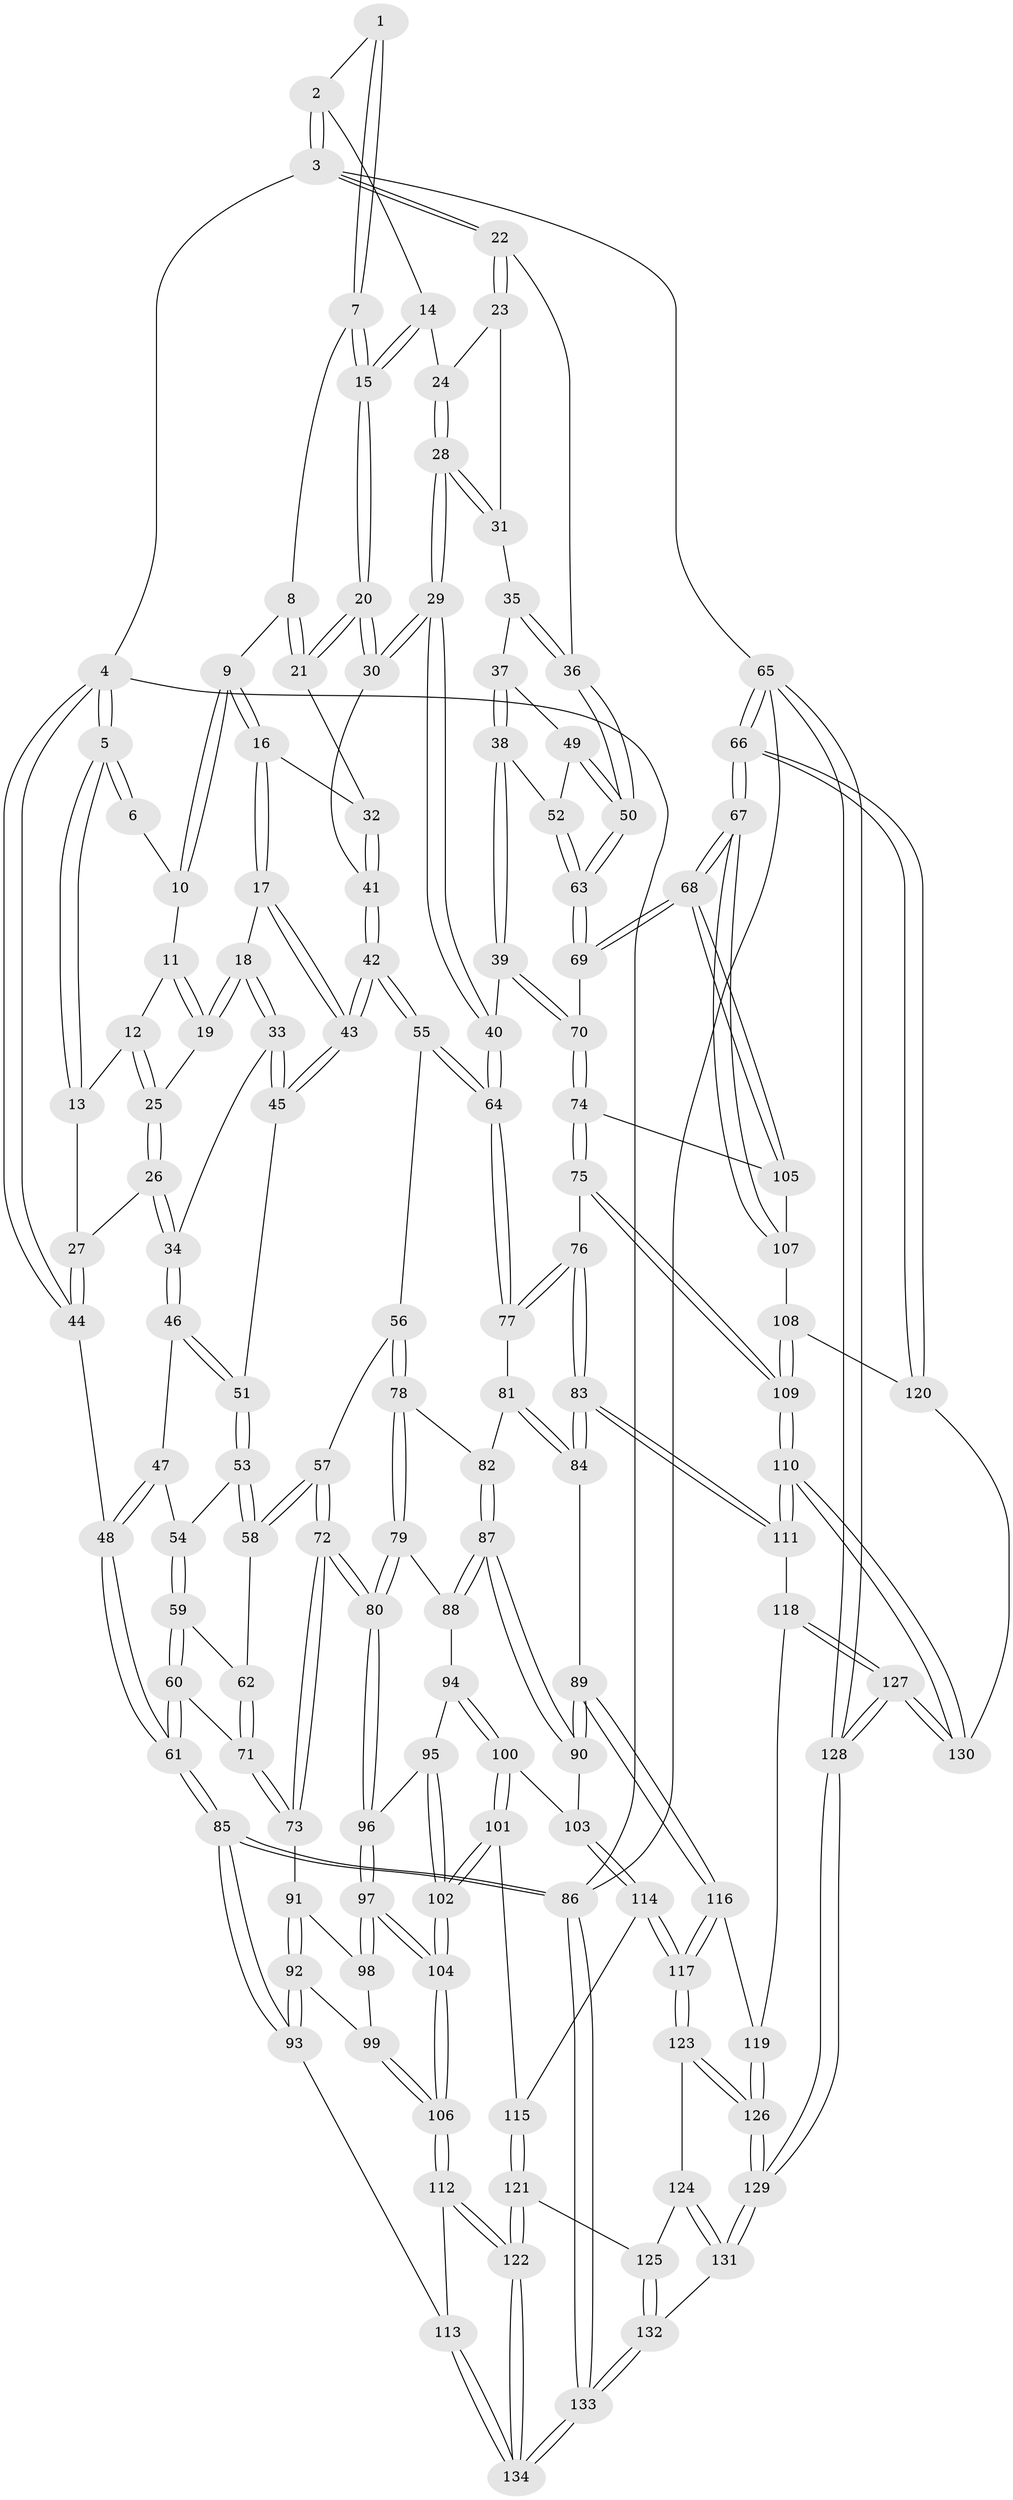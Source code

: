 // Generated by graph-tools (version 1.1) at 2025/00/03/09/25 05:00:29]
// undirected, 134 vertices, 332 edges
graph export_dot {
graph [start="1"]
  node [color=gray90,style=filled];
  1 [pos="+0.5632778800239431+0"];
  2 [pos="+1+0"];
  3 [pos="+1+0"];
  4 [pos="+0+0"];
  5 [pos="+0+0"];
  6 [pos="+0.22460612532431504+0"];
  7 [pos="+0.5684515732300827+0.007373373196198246"];
  8 [pos="+0.5668482062577609+0.010388315970067096"];
  9 [pos="+0.4082275802167974+0.13341907568356318"];
  10 [pos="+0.23357409070106483+0"];
  11 [pos="+0.21649765263012813+0.012372095526637667"];
  12 [pos="+0.1526785853554762+0.11945294727484401"];
  13 [pos="+0.07503225387658895+0.10360441891307492"];
  14 [pos="+0.8018859470387024+0.0927625229282629"];
  15 [pos="+0.7437384644636158+0.11642922361985766"];
  16 [pos="+0.3941884552847834+0.16344700465203174"];
  17 [pos="+0.3697048731273619+0.18197928889124967"];
  18 [pos="+0.35914179214501185+0.18161276955692085"];
  19 [pos="+0.30547597864010556+0.15466795932472727"];
  20 [pos="+0.7015616395207962+0.29780036382105696"];
  21 [pos="+0.5829150198837824+0.18666739702469426"];
  22 [pos="+1+0"];
  23 [pos="+0.8955952679801198+0.15207215821535983"];
  24 [pos="+0.847282696516486+0.12982038708085836"];
  25 [pos="+0.16727692745592884+0.18350046376689133"];
  26 [pos="+0.15649224051811314+0.2205051653645154"];
  27 [pos="+0.026872447226378837+0.2157149872743874"];
  28 [pos="+0.8049183836922135+0.2884293450207297"];
  29 [pos="+0.7232413077280344+0.3711546658558037"];
  30 [pos="+0.7183300891870146+0.3679875880728593"];
  31 [pos="+0.8991368978039845+0.22458730661201995"];
  32 [pos="+0.5037941839925938+0.22780876704931197"];
  33 [pos="+0.239831420082559+0.2758569346887952"];
  34 [pos="+0.17775918411673627+0.274343990699273"];
  35 [pos="+0.9115050176956222+0.232079229720846"];
  36 [pos="+1+0.15579468957616266"];
  37 [pos="+0.9407810888156776+0.2898927599719053"];
  38 [pos="+0.832974251880846+0.420676565570137"];
  39 [pos="+0.7808427304878599+0.44087507220865385"];
  40 [pos="+0.7756942879245198+0.4361294323288687"];
  41 [pos="+0.5195617378988764+0.39830609138425827"];
  42 [pos="+0.4845032425709666+0.4173917753468784"];
  43 [pos="+0.39320356018507957+0.360766895117462"];
  44 [pos="+0+0.32547718832167544"];
  45 [pos="+0.33035034609154595+0.3705453363732299"];
  46 [pos="+0.1698821606655727+0.2928951065932087"];
  47 [pos="+0.1398966062768975+0.34991270425544546"];
  48 [pos="+0+0.3578604838385914"];
  49 [pos="+1+0.2911450078583695"];
  50 [pos="+1+0.21039106566244026"];
  51 [pos="+0.2976780247706038+0.3956942921132864"];
  52 [pos="+0.9013832522090799+0.41217770440153767"];
  53 [pos="+0.25938637601119047+0.4317999299213929"];
  54 [pos="+0.1682178992886647+0.4082128686023216"];
  55 [pos="+0.475717382895935+0.4536709710174088"];
  56 [pos="+0.4014645714893595+0.5441574101618675"];
  57 [pos="+0.2970287326677484+0.5502750087552726"];
  58 [pos="+0.2807973772105405+0.5384316079068396"];
  59 [pos="+0.11553846236492969+0.5114451406217232"];
  60 [pos="+0.0802683501815845+0.5288127715352451"];
  61 [pos="+0+0.5744988421098505"];
  62 [pos="+0.2156080353296095+0.5497352785820352"];
  63 [pos="+1+0.46223079893472374"];
  64 [pos="+0.5640323729616009+0.5832408590167929"];
  65 [pos="+1+1"];
  66 [pos="+1+1"];
  67 [pos="+1+0.9338430323308577"];
  68 [pos="+1+0.733822350732995"];
  69 [pos="+1+0.5589671898618997"];
  70 [pos="+0.8134478984728913+0.5621054344868657"];
  71 [pos="+0.17313926815906572+0.6440986485047259"];
  72 [pos="+0.2725444986895807+0.6882274037953294"];
  73 [pos="+0.17482165067832464+0.6647079422680081"];
  74 [pos="+0.7957090046061547+0.6490942637661115"];
  75 [pos="+0.789052485527245+0.6557685004899879"];
  76 [pos="+0.7371776373558838+0.6785427627436647"];
  77 [pos="+0.5645667923033125+0.5865878700251521"];
  78 [pos="+0.4110675281098938+0.5790620514510645"];
  79 [pos="+0.39987541327055504+0.68636971500202"];
  80 [pos="+0.2831540704158065+0.7046770528324154"];
  81 [pos="+0.5470066798426136+0.6153405292192581"];
  82 [pos="+0.5076613780035054+0.6367119219522999"];
  83 [pos="+0.6300952360131287+0.7711279598771151"];
  84 [pos="+0.6036721832128256+0.7655897395689019"];
  85 [pos="+0+0.7266749637239033"];
  86 [pos="+0+1"];
  87 [pos="+0.479044848901442+0.7328136024017443"];
  88 [pos="+0.4018259215836294+0.6882585992225043"];
  89 [pos="+0.5891625404797007+0.766059285208039"];
  90 [pos="+0.4863065528546266+0.7437398736062821"];
  91 [pos="+0.13469565712342582+0.6921197009824926"];
  92 [pos="+0.013118908637274792+0.7207037838771492"];
  93 [pos="+0+0.7301212463960768"];
  94 [pos="+0.3752505501417154+0.774460372971022"];
  95 [pos="+0.36552459378277913+0.7749909364436862"];
  96 [pos="+0.2823698049941361+0.7113674349641069"];
  97 [pos="+0.2626484344643851+0.7742310236550641"];
  98 [pos="+0.17642545057153286+0.7517242858369534"];
  99 [pos="+0.155291929631656+0.7930715841883637"];
  100 [pos="+0.39272326803620883+0.7903330588177441"];
  101 [pos="+0.3086753458219079+0.8525781582278399"];
  102 [pos="+0.30097188501264954+0.8516141915787848"];
  103 [pos="+0.44200350833416235+0.8100239366319284"];
  104 [pos="+0.26203981838030155+0.8537740837622525"];
  105 [pos="+0.9322233918319617+0.7321089073745499"];
  106 [pos="+0.2191846983643445+0.9045095811071376"];
  107 [pos="+0.921658700537493+0.8544623514648964"];
  108 [pos="+0.9203527309557545+0.8557264719619075"];
  109 [pos="+0.8176797415716739+0.8969478798680358"];
  110 [pos="+0.7918223848980364+0.9462304745229525"];
  111 [pos="+0.6314226655186911+0.7782995659208332"];
  112 [pos="+0.21453218505051266+0.9138565346170328"];
  113 [pos="+0.026391374392790067+0.8482724616966433"];
  114 [pos="+0.43456209586346317+0.8596416430534025"];
  115 [pos="+0.351932390195158+0.8636023651204877"];
  116 [pos="+0.509287540801704+0.8671675454910458"];
  117 [pos="+0.45192719853316565+0.8865101556148947"];
  118 [pos="+0.6105537626606365+0.8791208500691038"];
  119 [pos="+0.5605100005759092+0.8974901849385124"];
  120 [pos="+0.9501216216967163+0.947524853521984"];
  121 [pos="+0.3759929410550816+0.9498345342016747"];
  122 [pos="+0.21615482889839713+0.9327779069123762"];
  123 [pos="+0.452366163006777+0.8917411797843734"];
  124 [pos="+0.4262463204475525+0.9222641315585414"];
  125 [pos="+0.38002043658799295+0.9522021645059384"];
  126 [pos="+0.5104903491535936+0.9629780267260372"];
  127 [pos="+0.7152250572174932+1"];
  128 [pos="+0.7034440984419363+1"];
  129 [pos="+0.5805594038187106+1"];
  130 [pos="+0.7904632509079678+0.9588417997058691"];
  131 [pos="+0.4664331603415504+1"];
  132 [pos="+0.4075125276503274+1"];
  133 [pos="+0.17346336432902018+1"];
  134 [pos="+0.17632932486223024+1"];
  1 -- 2;
  1 -- 7;
  1 -- 7;
  2 -- 3;
  2 -- 3;
  2 -- 14;
  3 -- 4;
  3 -- 22;
  3 -- 22;
  3 -- 65;
  4 -- 5;
  4 -- 5;
  4 -- 44;
  4 -- 44;
  4 -- 86;
  5 -- 6;
  5 -- 6;
  5 -- 13;
  5 -- 13;
  6 -- 10;
  7 -- 8;
  7 -- 15;
  7 -- 15;
  8 -- 9;
  8 -- 21;
  8 -- 21;
  9 -- 10;
  9 -- 10;
  9 -- 16;
  9 -- 16;
  10 -- 11;
  11 -- 12;
  11 -- 19;
  11 -- 19;
  12 -- 13;
  12 -- 25;
  12 -- 25;
  13 -- 27;
  14 -- 15;
  14 -- 15;
  14 -- 24;
  15 -- 20;
  15 -- 20;
  16 -- 17;
  16 -- 17;
  16 -- 32;
  17 -- 18;
  17 -- 43;
  17 -- 43;
  18 -- 19;
  18 -- 19;
  18 -- 33;
  18 -- 33;
  19 -- 25;
  20 -- 21;
  20 -- 21;
  20 -- 30;
  20 -- 30;
  21 -- 32;
  22 -- 23;
  22 -- 23;
  22 -- 36;
  23 -- 24;
  23 -- 31;
  24 -- 28;
  24 -- 28;
  25 -- 26;
  25 -- 26;
  26 -- 27;
  26 -- 34;
  26 -- 34;
  27 -- 44;
  27 -- 44;
  28 -- 29;
  28 -- 29;
  28 -- 31;
  28 -- 31;
  29 -- 30;
  29 -- 30;
  29 -- 40;
  29 -- 40;
  30 -- 41;
  31 -- 35;
  32 -- 41;
  32 -- 41;
  33 -- 34;
  33 -- 45;
  33 -- 45;
  34 -- 46;
  34 -- 46;
  35 -- 36;
  35 -- 36;
  35 -- 37;
  36 -- 50;
  36 -- 50;
  37 -- 38;
  37 -- 38;
  37 -- 49;
  38 -- 39;
  38 -- 39;
  38 -- 52;
  39 -- 40;
  39 -- 70;
  39 -- 70;
  40 -- 64;
  40 -- 64;
  41 -- 42;
  41 -- 42;
  42 -- 43;
  42 -- 43;
  42 -- 55;
  42 -- 55;
  43 -- 45;
  43 -- 45;
  44 -- 48;
  45 -- 51;
  46 -- 47;
  46 -- 51;
  46 -- 51;
  47 -- 48;
  47 -- 48;
  47 -- 54;
  48 -- 61;
  48 -- 61;
  49 -- 50;
  49 -- 50;
  49 -- 52;
  50 -- 63;
  50 -- 63;
  51 -- 53;
  51 -- 53;
  52 -- 63;
  52 -- 63;
  53 -- 54;
  53 -- 58;
  53 -- 58;
  54 -- 59;
  54 -- 59;
  55 -- 56;
  55 -- 64;
  55 -- 64;
  56 -- 57;
  56 -- 78;
  56 -- 78;
  57 -- 58;
  57 -- 58;
  57 -- 72;
  57 -- 72;
  58 -- 62;
  59 -- 60;
  59 -- 60;
  59 -- 62;
  60 -- 61;
  60 -- 61;
  60 -- 71;
  61 -- 85;
  61 -- 85;
  62 -- 71;
  62 -- 71;
  63 -- 69;
  63 -- 69;
  64 -- 77;
  64 -- 77;
  65 -- 66;
  65 -- 66;
  65 -- 128;
  65 -- 128;
  65 -- 86;
  66 -- 67;
  66 -- 67;
  66 -- 120;
  66 -- 120;
  67 -- 68;
  67 -- 68;
  67 -- 107;
  67 -- 107;
  68 -- 69;
  68 -- 69;
  68 -- 105;
  68 -- 105;
  69 -- 70;
  70 -- 74;
  70 -- 74;
  71 -- 73;
  71 -- 73;
  72 -- 73;
  72 -- 73;
  72 -- 80;
  72 -- 80;
  73 -- 91;
  74 -- 75;
  74 -- 75;
  74 -- 105;
  75 -- 76;
  75 -- 109;
  75 -- 109;
  76 -- 77;
  76 -- 77;
  76 -- 83;
  76 -- 83;
  77 -- 81;
  78 -- 79;
  78 -- 79;
  78 -- 82;
  79 -- 80;
  79 -- 80;
  79 -- 88;
  80 -- 96;
  80 -- 96;
  81 -- 82;
  81 -- 84;
  81 -- 84;
  82 -- 87;
  82 -- 87;
  83 -- 84;
  83 -- 84;
  83 -- 111;
  83 -- 111;
  84 -- 89;
  85 -- 86;
  85 -- 86;
  85 -- 93;
  85 -- 93;
  86 -- 133;
  86 -- 133;
  87 -- 88;
  87 -- 88;
  87 -- 90;
  87 -- 90;
  88 -- 94;
  89 -- 90;
  89 -- 90;
  89 -- 116;
  89 -- 116;
  90 -- 103;
  91 -- 92;
  91 -- 92;
  91 -- 98;
  92 -- 93;
  92 -- 93;
  92 -- 99;
  93 -- 113;
  94 -- 95;
  94 -- 100;
  94 -- 100;
  95 -- 96;
  95 -- 102;
  95 -- 102;
  96 -- 97;
  96 -- 97;
  97 -- 98;
  97 -- 98;
  97 -- 104;
  97 -- 104;
  98 -- 99;
  99 -- 106;
  99 -- 106;
  100 -- 101;
  100 -- 101;
  100 -- 103;
  101 -- 102;
  101 -- 102;
  101 -- 115;
  102 -- 104;
  102 -- 104;
  103 -- 114;
  103 -- 114;
  104 -- 106;
  104 -- 106;
  105 -- 107;
  106 -- 112;
  106 -- 112;
  107 -- 108;
  108 -- 109;
  108 -- 109;
  108 -- 120;
  109 -- 110;
  109 -- 110;
  110 -- 111;
  110 -- 111;
  110 -- 130;
  110 -- 130;
  111 -- 118;
  112 -- 113;
  112 -- 122;
  112 -- 122;
  113 -- 134;
  113 -- 134;
  114 -- 115;
  114 -- 117;
  114 -- 117;
  115 -- 121;
  115 -- 121;
  116 -- 117;
  116 -- 117;
  116 -- 119;
  117 -- 123;
  117 -- 123;
  118 -- 119;
  118 -- 127;
  118 -- 127;
  119 -- 126;
  119 -- 126;
  120 -- 130;
  121 -- 122;
  121 -- 122;
  121 -- 125;
  122 -- 134;
  122 -- 134;
  123 -- 124;
  123 -- 126;
  123 -- 126;
  124 -- 125;
  124 -- 131;
  124 -- 131;
  125 -- 132;
  125 -- 132;
  126 -- 129;
  126 -- 129;
  127 -- 128;
  127 -- 128;
  127 -- 130;
  127 -- 130;
  128 -- 129;
  128 -- 129;
  129 -- 131;
  129 -- 131;
  131 -- 132;
  132 -- 133;
  132 -- 133;
  133 -- 134;
  133 -- 134;
}

